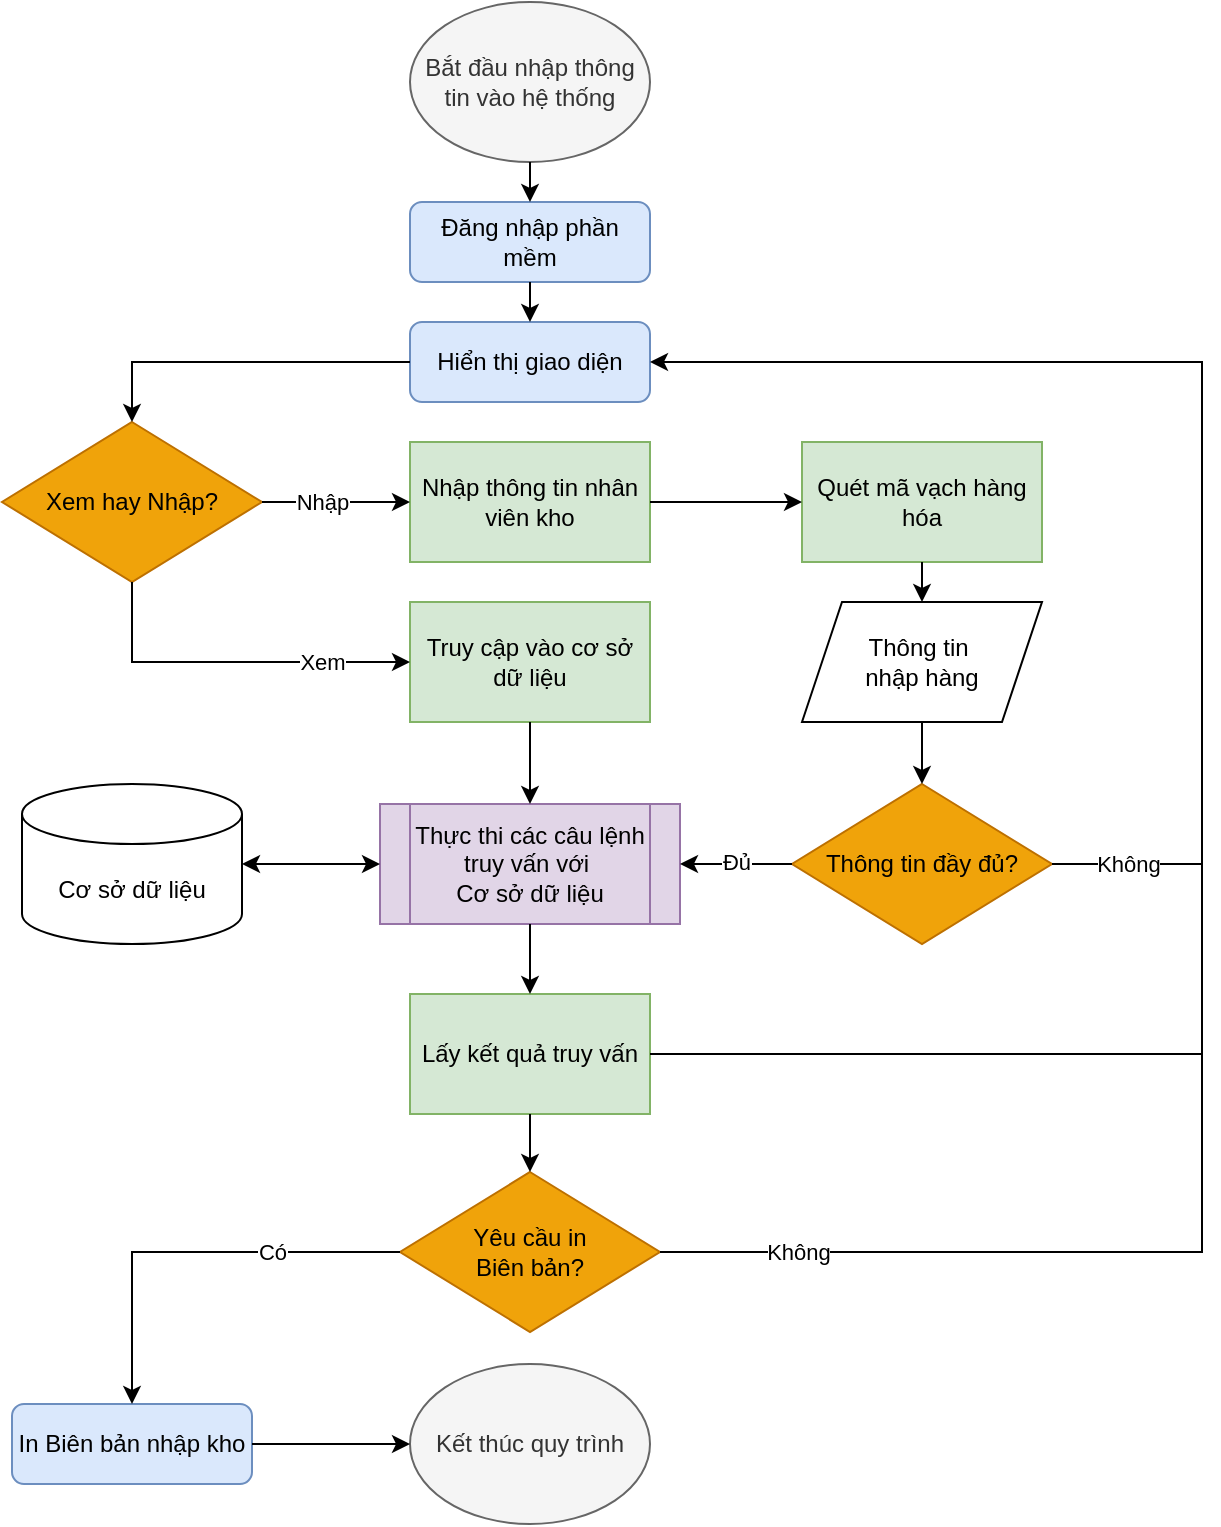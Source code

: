 <mxfile version="24.4.4" type="github">
  <diagram id="C5RBs43oDa-KdzZeNtuy" name="Page-1">
    <mxGraphModel dx="1386" dy="785" grid="1" gridSize="10" guides="1" tooltips="1" connect="1" arrows="1" fold="1" page="1" pageScale="1" pageWidth="827" pageHeight="1169" background="none" math="0" shadow="0">
      <root>
        <mxCell id="WIyWlLk6GJQsqaUBKTNV-0" />
        <mxCell id="WIyWlLk6GJQsqaUBKTNV-1" parent="WIyWlLk6GJQsqaUBKTNV-0" />
        <mxCell id="WIyWlLk6GJQsqaUBKTNV-3" value="Hiển thị giao diện" style="rounded=1;whiteSpace=wrap;html=1;fontSize=12;glass=0;strokeWidth=1;shadow=0;fillColor=#dae8fc;strokeColor=#6c8ebf;" parent="WIyWlLk6GJQsqaUBKTNV-1" vertex="1">
          <mxGeometry x="244" y="190" width="120" height="40" as="geometry" />
        </mxCell>
        <mxCell id="mu3bcMCYcZwETvI1Mins-2" value="Bắt đầu nhập thông tin vào hệ thống" style="ellipse;whiteSpace=wrap;html=1;fillColor=#f5f5f5;strokeColor=#666666;fontColor=#333333;" parent="WIyWlLk6GJQsqaUBKTNV-1" vertex="1">
          <mxGeometry x="244" y="30" width="120" height="80" as="geometry" />
        </mxCell>
        <mxCell id="mu3bcMCYcZwETvI1Mins-112" value="Truy cập vào cơ sở dữ liệu" style="rounded=0;whiteSpace=wrap;html=1;fillColor=#d5e8d4;strokeColor=#82b366;" parent="WIyWlLk6GJQsqaUBKTNV-1" vertex="1">
          <mxGeometry x="244" y="330" width="120" height="60" as="geometry" />
        </mxCell>
        <mxCell id="mu3bcMCYcZwETvI1Mins-114" value="Thực thi các câu lệnh truy vấn với&amp;nbsp;&lt;div&gt;Cơ sở dữ liệu&lt;/div&gt;" style="shape=process;whiteSpace=wrap;html=1;backgroundOutline=1;fillColor=#e1d5e7;strokeColor=#9673a6;" parent="WIyWlLk6GJQsqaUBKTNV-1" vertex="1">
          <mxGeometry x="229" y="431" width="150" height="60" as="geometry" />
        </mxCell>
        <mxCell id="mu3bcMCYcZwETvI1Mins-119" value="Nhập thông tin nhân viên kho" style="rounded=0;whiteSpace=wrap;html=1;fillColor=#d5e8d4;strokeColor=#82b366;" parent="WIyWlLk6GJQsqaUBKTNV-1" vertex="1">
          <mxGeometry x="244" y="250" width="120" height="60" as="geometry" />
        </mxCell>
        <mxCell id="mu3bcMCYcZwETvI1Mins-130" value="Lấy kết quả truy vấn" style="rounded=0;whiteSpace=wrap;html=1;fillColor=#d5e8d4;strokeColor=#82b366;" parent="WIyWlLk6GJQsqaUBKTNV-1" vertex="1">
          <mxGeometry x="244" y="526" width="120" height="60" as="geometry" />
        </mxCell>
        <mxCell id="mu3bcMCYcZwETvI1Mins-133" value="Đăng nhập phần mềm" style="rounded=1;whiteSpace=wrap;html=1;fontSize=12;glass=0;strokeWidth=1;shadow=0;fillColor=#dae8fc;strokeColor=#6c8ebf;" parent="WIyWlLk6GJQsqaUBKTNV-1" vertex="1">
          <mxGeometry x="244" y="130" width="120" height="40" as="geometry" />
        </mxCell>
        <mxCell id="mu3bcMCYcZwETvI1Mins-134" value="" style="endArrow=classic;html=1;rounded=0;entryX=0.5;entryY=0;entryDx=0;entryDy=0;exitX=0.5;exitY=1;exitDx=0;exitDy=0;" parent="WIyWlLk6GJQsqaUBKTNV-1" source="mu3bcMCYcZwETvI1Mins-133" target="WIyWlLk6GJQsqaUBKTNV-3" edge="1">
          <mxGeometry width="50" height="50" relative="1" as="geometry">
            <mxPoint x="294" y="200" as="sourcePoint" />
            <mxPoint x="344" y="150" as="targetPoint" />
          </mxGeometry>
        </mxCell>
        <mxCell id="mu3bcMCYcZwETvI1Mins-135" value="" style="endArrow=classic;html=1;rounded=0;entryX=0.5;entryY=0;entryDx=0;entryDy=0;exitX=0.5;exitY=1;exitDx=0;exitDy=0;" parent="WIyWlLk6GJQsqaUBKTNV-1" source="mu3bcMCYcZwETvI1Mins-2" target="mu3bcMCYcZwETvI1Mins-133" edge="1">
          <mxGeometry width="50" height="50" relative="1" as="geometry">
            <mxPoint x="257" y="80" as="sourcePoint" />
            <mxPoint x="257" y="120" as="targetPoint" />
          </mxGeometry>
        </mxCell>
        <mxCell id="mu3bcMCYcZwETvI1Mins-137" value="Thông tin đầy đủ?" style="rhombus;whiteSpace=wrap;html=1;fillColor=#f0a30a;fontColor=#000000;strokeColor=#BD7000;" parent="WIyWlLk6GJQsqaUBKTNV-1" vertex="1">
          <mxGeometry x="435" y="421" width="130" height="80" as="geometry" />
        </mxCell>
        <mxCell id="mu3bcMCYcZwETvI1Mins-144" value="In Biên bản nhập kho" style="rounded=1;whiteSpace=wrap;html=1;fontSize=12;glass=0;strokeWidth=1;shadow=0;fillColor=#dae8fc;strokeColor=#6c8ebf;" parent="WIyWlLk6GJQsqaUBKTNV-1" vertex="1">
          <mxGeometry x="45" y="731" width="120" height="40" as="geometry" />
        </mxCell>
        <mxCell id="mu3bcMCYcZwETvI1Mins-146" value="Kết thúc quy trình" style="ellipse;whiteSpace=wrap;html=1;fillColor=#f5f5f5;strokeColor=#666666;fontColor=#333333;" parent="WIyWlLk6GJQsqaUBKTNV-1" vertex="1">
          <mxGeometry x="244" y="711" width="120" height="80" as="geometry" />
        </mxCell>
        <mxCell id="mu3bcMCYcZwETvI1Mins-148" value="Yêu cầu in&lt;div&gt;Biên bản?&lt;/div&gt;" style="rhombus;whiteSpace=wrap;html=1;fillColor=#f0a30a;fontColor=#000000;strokeColor=#BD7000;" parent="WIyWlLk6GJQsqaUBKTNV-1" vertex="1">
          <mxGeometry x="239" y="615" width="130" height="80" as="geometry" />
        </mxCell>
        <mxCell id="mu3bcMCYcZwETvI1Mins-157" value="Xem hay Nhập?" style="rhombus;whiteSpace=wrap;html=1;fillColor=#f0a30a;fontColor=#000000;strokeColor=#BD7000;" parent="WIyWlLk6GJQsqaUBKTNV-1" vertex="1">
          <mxGeometry x="40" y="240" width="130" height="80" as="geometry" />
        </mxCell>
        <mxCell id="mu3bcMCYcZwETvI1Mins-165" value="Thông tin&amp;nbsp;&lt;div&gt;nhập hàng&lt;/div&gt;" style="shape=parallelogram;perimeter=parallelogramPerimeter;whiteSpace=wrap;html=1;fixedSize=1;" parent="WIyWlLk6GJQsqaUBKTNV-1" vertex="1">
          <mxGeometry x="440" y="330" width="120" height="60" as="geometry" />
        </mxCell>
        <mxCell id="mu3bcMCYcZwETvI1Mins-168" value="" style="endArrow=classic;html=1;rounded=0;entryX=0.5;entryY=0;entryDx=0;entryDy=0;exitX=0;exitY=0.5;exitDx=0;exitDy=0;" parent="WIyWlLk6GJQsqaUBKTNV-1" source="WIyWlLk6GJQsqaUBKTNV-3" target="mu3bcMCYcZwETvI1Mins-157" edge="1">
          <mxGeometry width="50" height="50" relative="1" as="geometry">
            <mxPoint x="214" y="190" as="sourcePoint" />
            <mxPoint x="264" y="140" as="targetPoint" />
            <Array as="points">
              <mxPoint x="105" y="210" />
            </Array>
          </mxGeometry>
        </mxCell>
        <mxCell id="mu3bcMCYcZwETvI1Mins-169" value="Quét mã vạch hàng hóa" style="rounded=0;whiteSpace=wrap;html=1;fillColor=#d5e8d4;strokeColor=#82b366;" parent="WIyWlLk6GJQsqaUBKTNV-1" vertex="1">
          <mxGeometry x="440" y="250" width="120" height="60" as="geometry" />
        </mxCell>
        <mxCell id="mu3bcMCYcZwETvI1Mins-171" value="Nhập" style="endArrow=classic;html=1;rounded=0;entryX=0;entryY=0.5;entryDx=0;entryDy=0;exitX=1;exitY=0.5;exitDx=0;exitDy=0;" parent="WIyWlLk6GJQsqaUBKTNV-1" source="mu3bcMCYcZwETvI1Mins-157" target="mu3bcMCYcZwETvI1Mins-119" edge="1">
          <mxGeometry x="-0.189" width="50" height="50" relative="1" as="geometry">
            <mxPoint x="220" y="430" as="sourcePoint" />
            <mxPoint x="270" y="380" as="targetPoint" />
            <mxPoint as="offset" />
          </mxGeometry>
        </mxCell>
        <mxCell id="mu3bcMCYcZwETvI1Mins-183" value="Xem" style="endArrow=classic;html=1;rounded=0;entryX=0;entryY=0.5;entryDx=0;entryDy=0;exitX=0.5;exitY=1;exitDx=0;exitDy=0;" parent="WIyWlLk6GJQsqaUBKTNV-1" source="mu3bcMCYcZwETvI1Mins-157" target="mu3bcMCYcZwETvI1Mins-112" edge="1">
          <mxGeometry x="0.508" width="50" height="50" relative="1" as="geometry">
            <mxPoint x="220" y="450" as="sourcePoint" />
            <mxPoint x="270" y="400" as="targetPoint" />
            <mxPoint as="offset" />
            <Array as="points">
              <mxPoint x="105" y="360" />
            </Array>
          </mxGeometry>
        </mxCell>
        <mxCell id="mu3bcMCYcZwETvI1Mins-184" value="" style="endArrow=classic;html=1;rounded=0;entryX=0.5;entryY=0;entryDx=0;entryDy=0;exitX=0.5;exitY=1;exitDx=0;exitDy=0;" parent="WIyWlLk6GJQsqaUBKTNV-1" source="mu3bcMCYcZwETvI1Mins-112" target="mu3bcMCYcZwETvI1Mins-114" edge="1">
          <mxGeometry width="50" height="50" relative="1" as="geometry">
            <mxPoint x="370" y="410" as="sourcePoint" />
            <mxPoint x="270" y="371" as="targetPoint" />
            <Array as="points" />
          </mxGeometry>
        </mxCell>
        <mxCell id="mu3bcMCYcZwETvI1Mins-189" value="Đủ" style="endArrow=classic;html=1;rounded=0;entryX=1;entryY=0.5;entryDx=0;entryDy=0;exitX=0;exitY=0.5;exitDx=0;exitDy=0;" parent="WIyWlLk6GJQsqaUBKTNV-1" source="mu3bcMCYcZwETvI1Mins-137" target="mu3bcMCYcZwETvI1Mins-114" edge="1">
          <mxGeometry x="-0.005" width="50" height="50" relative="1" as="geometry">
            <mxPoint x="210" y="401" as="sourcePoint" />
            <mxPoint x="260" y="351" as="targetPoint" />
            <Array as="points" />
            <mxPoint y="-1" as="offset" />
          </mxGeometry>
        </mxCell>
        <mxCell id="mu3bcMCYcZwETvI1Mins-195" value="" style="endArrow=classic;html=1;rounded=0;entryX=0.5;entryY=0;entryDx=0;entryDy=0;exitX=0.5;exitY=1;exitDx=0;exitDy=0;" parent="WIyWlLk6GJQsqaUBKTNV-1" source="mu3bcMCYcZwETvI1Mins-114" target="mu3bcMCYcZwETvI1Mins-130" edge="1">
          <mxGeometry width="50" height="50" relative="1" as="geometry">
            <mxPoint x="210" y="641" as="sourcePoint" />
            <mxPoint x="260" y="591" as="targetPoint" />
          </mxGeometry>
        </mxCell>
        <mxCell id="mu3bcMCYcZwETvI1Mins-196" value="" style="endArrow=classic;html=1;rounded=0;entryX=0.5;entryY=0;entryDx=0;entryDy=0;exitX=0.5;exitY=1;exitDx=0;exitDy=0;" parent="WIyWlLk6GJQsqaUBKTNV-1" source="mu3bcMCYcZwETvI1Mins-130" target="mu3bcMCYcZwETvI1Mins-148" edge="1">
          <mxGeometry width="50" height="50" relative="1" as="geometry">
            <mxPoint x="360" y="600" as="sourcePoint" />
            <mxPoint x="260" y="485" as="targetPoint" />
          </mxGeometry>
        </mxCell>
        <mxCell id="mu3bcMCYcZwETvI1Mins-197" value="Có" style="endArrow=classic;html=1;rounded=0;exitX=0;exitY=0.5;exitDx=0;exitDy=0;entryX=0.5;entryY=0;entryDx=0;entryDy=0;" parent="WIyWlLk6GJQsqaUBKTNV-1" source="mu3bcMCYcZwETvI1Mins-148" target="mu3bcMCYcZwETvI1Mins-144" edge="1">
          <mxGeometry x="-0.384" width="50" height="50" relative="1" as="geometry">
            <mxPoint x="210" y="791" as="sourcePoint" />
            <mxPoint x="150" y="591" as="targetPoint" />
            <Array as="points">
              <mxPoint x="105" y="655" />
            </Array>
            <mxPoint as="offset" />
          </mxGeometry>
        </mxCell>
        <mxCell id="mu3bcMCYcZwETvI1Mins-202" value="" style="endArrow=classic;html=1;rounded=0;entryX=0;entryY=0.5;entryDx=0;entryDy=0;exitX=1;exitY=0.5;exitDx=0;exitDy=0;" parent="WIyWlLk6GJQsqaUBKTNV-1" source="mu3bcMCYcZwETvI1Mins-144" target="mu3bcMCYcZwETvI1Mins-146" edge="1">
          <mxGeometry width="50" height="50" relative="1" as="geometry">
            <mxPoint x="100" y="401" as="sourcePoint" />
            <mxPoint x="150" y="351" as="targetPoint" />
          </mxGeometry>
        </mxCell>
        <mxCell id="mW0TqpVzx4ZgDYDHrcV2-0" value="" style="endArrow=classic;html=1;rounded=0;entryX=0;entryY=0.5;entryDx=0;entryDy=0;exitX=1;exitY=0.5;exitDx=0;exitDy=0;" parent="WIyWlLk6GJQsqaUBKTNV-1" source="mu3bcMCYcZwETvI1Mins-119" target="mu3bcMCYcZwETvI1Mins-169" edge="1">
          <mxGeometry width="50" height="50" relative="1" as="geometry">
            <mxPoint x="310" y="480" as="sourcePoint" />
            <mxPoint x="360" y="430" as="targetPoint" />
          </mxGeometry>
        </mxCell>
        <mxCell id="2BfyA5g0YyYCBTijdrox-0" value="Cơ sở dữ liệu" style="shape=cylinder3;whiteSpace=wrap;html=1;boundedLbl=1;backgroundOutline=1;size=15;" vertex="1" parent="WIyWlLk6GJQsqaUBKTNV-1">
          <mxGeometry x="50" y="421" width="110" height="80" as="geometry" />
        </mxCell>
        <mxCell id="2BfyA5g0YyYCBTijdrox-2" value="" style="endArrow=classic;startArrow=classic;html=1;rounded=0;exitX=1;exitY=0.5;exitDx=0;exitDy=0;exitPerimeter=0;entryX=0;entryY=0.5;entryDx=0;entryDy=0;" edge="1" parent="WIyWlLk6GJQsqaUBKTNV-1" source="2BfyA5g0YyYCBTijdrox-0" target="mu3bcMCYcZwETvI1Mins-114">
          <mxGeometry width="50" height="50" relative="1" as="geometry">
            <mxPoint x="390" y="411" as="sourcePoint" />
            <mxPoint x="440" y="361" as="targetPoint" />
          </mxGeometry>
        </mxCell>
        <mxCell id="2BfyA5g0YyYCBTijdrox-3" value="Không" style="endArrow=classic;html=1;rounded=0;entryX=1;entryY=0.5;entryDx=0;entryDy=0;exitX=1;exitY=0.5;exitDx=0;exitDy=0;" edge="1" parent="WIyWlLk6GJQsqaUBKTNV-1" source="mu3bcMCYcZwETvI1Mins-148" target="WIyWlLk6GJQsqaUBKTNV-3">
          <mxGeometry x="-0.862" width="50" height="50" relative="1" as="geometry">
            <mxPoint x="314" y="620" as="sourcePoint" />
            <mxPoint x="314" y="660" as="targetPoint" />
            <Array as="points">
              <mxPoint x="640" y="655" />
              <mxPoint x="640" y="210" />
            </Array>
            <mxPoint as="offset" />
          </mxGeometry>
        </mxCell>
        <mxCell id="2BfyA5g0YyYCBTijdrox-5" value="" style="endArrow=none;html=1;rounded=0;entryX=1;entryY=0.5;entryDx=0;entryDy=0;" edge="1" parent="WIyWlLk6GJQsqaUBKTNV-1" target="mu3bcMCYcZwETvI1Mins-130">
          <mxGeometry width="50" height="50" relative="1" as="geometry">
            <mxPoint x="640" y="556" as="sourcePoint" />
            <mxPoint x="440" y="371" as="targetPoint" />
          </mxGeometry>
        </mxCell>
        <mxCell id="2BfyA5g0YyYCBTijdrox-7" value="" style="endArrow=classic;html=1;rounded=0;entryX=0.5;entryY=0;entryDx=0;entryDy=0;exitX=0.5;exitY=1;exitDx=0;exitDy=0;" edge="1" parent="WIyWlLk6GJQsqaUBKTNV-1" source="mu3bcMCYcZwETvI1Mins-165" target="mu3bcMCYcZwETvI1Mins-137">
          <mxGeometry width="50" height="50" relative="1" as="geometry">
            <mxPoint x="500" y="400" as="sourcePoint" />
            <mxPoint x="440" y="381" as="targetPoint" />
          </mxGeometry>
        </mxCell>
        <mxCell id="2BfyA5g0YyYCBTijdrox-8" value="" style="endArrow=classic;html=1;rounded=0;entryX=0.5;entryY=0;entryDx=0;entryDy=0;exitX=0.5;exitY=1;exitDx=0;exitDy=0;" edge="1" parent="WIyWlLk6GJQsqaUBKTNV-1" source="mu3bcMCYcZwETvI1Mins-169" target="mu3bcMCYcZwETvI1Mins-165">
          <mxGeometry width="50" height="50" relative="1" as="geometry">
            <mxPoint x="390" y="460" as="sourcePoint" />
            <mxPoint x="440" y="410" as="targetPoint" />
          </mxGeometry>
        </mxCell>
        <mxCell id="2BfyA5g0YyYCBTijdrox-11" value="Không" style="endArrow=none;html=1;rounded=0;entryX=1;entryY=0.5;entryDx=0;entryDy=0;" edge="1" parent="WIyWlLk6GJQsqaUBKTNV-1" target="mu3bcMCYcZwETvI1Mins-137">
          <mxGeometry width="50" height="50" relative="1" as="geometry">
            <mxPoint x="640" y="461" as="sourcePoint" />
            <mxPoint x="380" y="411" as="targetPoint" />
          </mxGeometry>
        </mxCell>
      </root>
    </mxGraphModel>
  </diagram>
</mxfile>
